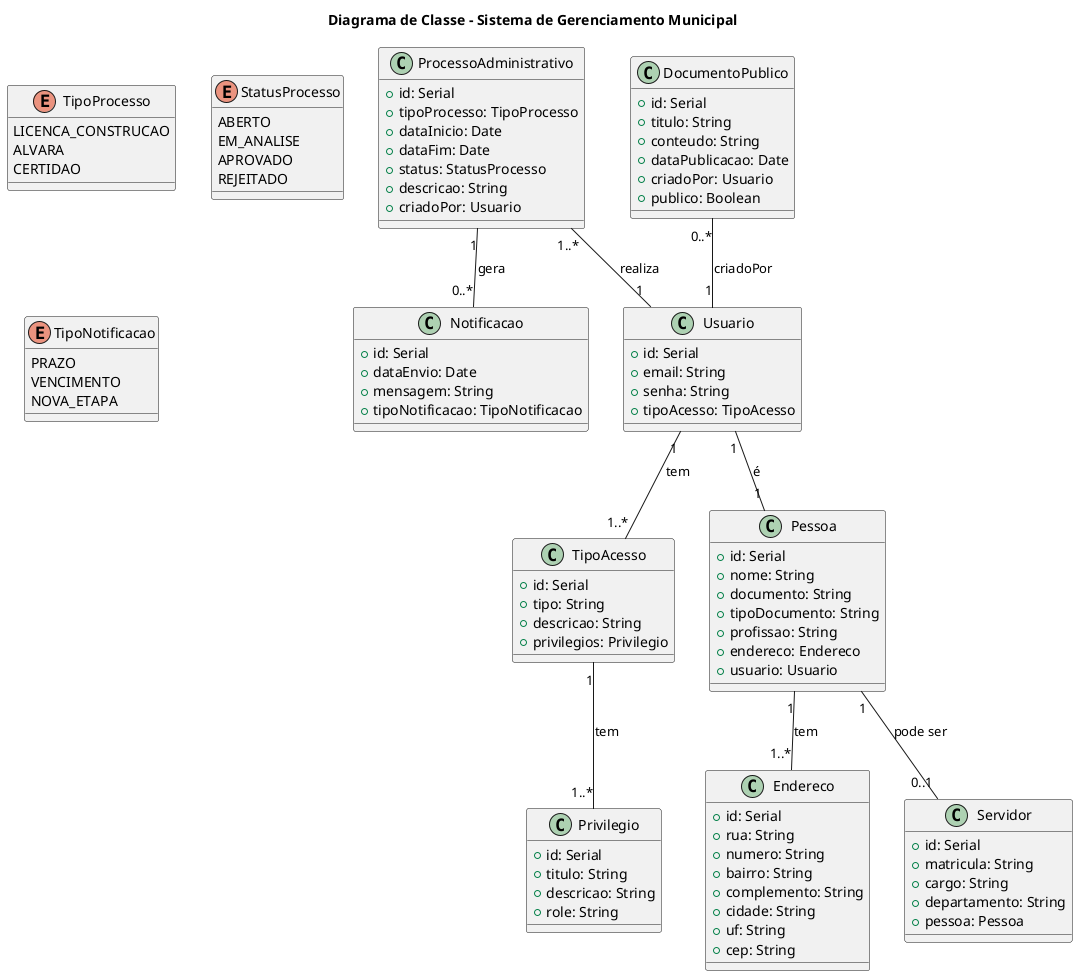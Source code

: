 @startuml
title Diagrama de Classe - Sistema de Gerenciamento Municipal

' Entidade principal para autenticação e autorização
class Usuario {
  +id: Serial
  +email: String
  +senha: String
  +tipoAcesso: TipoAcesso
}

class TipoAcesso {
    +id: Serial
    +tipo: String
    +descricao: String
    +privilegios: Privilegio
}

Usuario "1" -- "1..*" TipoAcesso : tem

class Privilegio {
    +id: Serial
    +titulo: String
    +descricao: String
    +role: String
}

TipoAcesso "1" -- "1..*" Privilegio : tem

' Entidades para gestão de usuários
class Pessoa {
  +id: Serial
  +nome: String
  +documento: String
  +tipoDocumento: String
  +profissao: String
  +endereco: Endereco
  +usuario: Usuario
}

class Servidor {
  +id: Serial
  +matricula: String
  +cargo: String
  +departamento: String
  +pessoa: Pessoa
}

class Endereco {
    +id: Serial
    +rua: String
    +numero: String
    +bairro: String
    +complemento: String
    +cidade: String
    +uf: String
    +cep: String
}

Pessoa "1" -- "1..*" Endereco : tem
Usuario "1" -- "1" Pessoa : é
Pessoa "1" -- "0..1" Servidor : pode ser

' Entidade de Processo Administrativo
class ProcessoAdministrativo {
  +id: Serial
  +tipoProcesso: TipoProcesso
  +dataInicio: Date
  +dataFim: Date
  +status: StatusProcesso
  +descricao: String
  +criadoPor: Usuario
}

ProcessoAdministrativo "1..*" -- "1" Usuario : realiza

enum TipoProcesso {
  LICENCA_CONSTRUCAO
  ALVARA
  CERTIDAO
}

enum StatusProcesso {
  ABERTO
  EM_ANALISE
  APROVADO
  REJEITADO
}

' Notificações sobre processos administrativos
class Notificacao {
  +id: Serial
  +dataEnvio: Date
  +mensagem: String
  +tipoNotificacao: TipoNotificacao
}

enum TipoNotificacao {
  PRAZO
  VENCIMENTO
  NOVA_ETAPA
}

ProcessoAdministrativo "1" -- "0..*" Notificacao : gera

' Portal do Cidadão e consultas públicas
class DocumentoPublico {
  +id: Serial
  +titulo: String
  +conteudo: String
  +dataPublicacao: Date
  +criadoPor: Usuario
  +publico: Boolean
}

DocumentoPublico "0..*" -- "1" Usuario : criadoPor

@enduml
